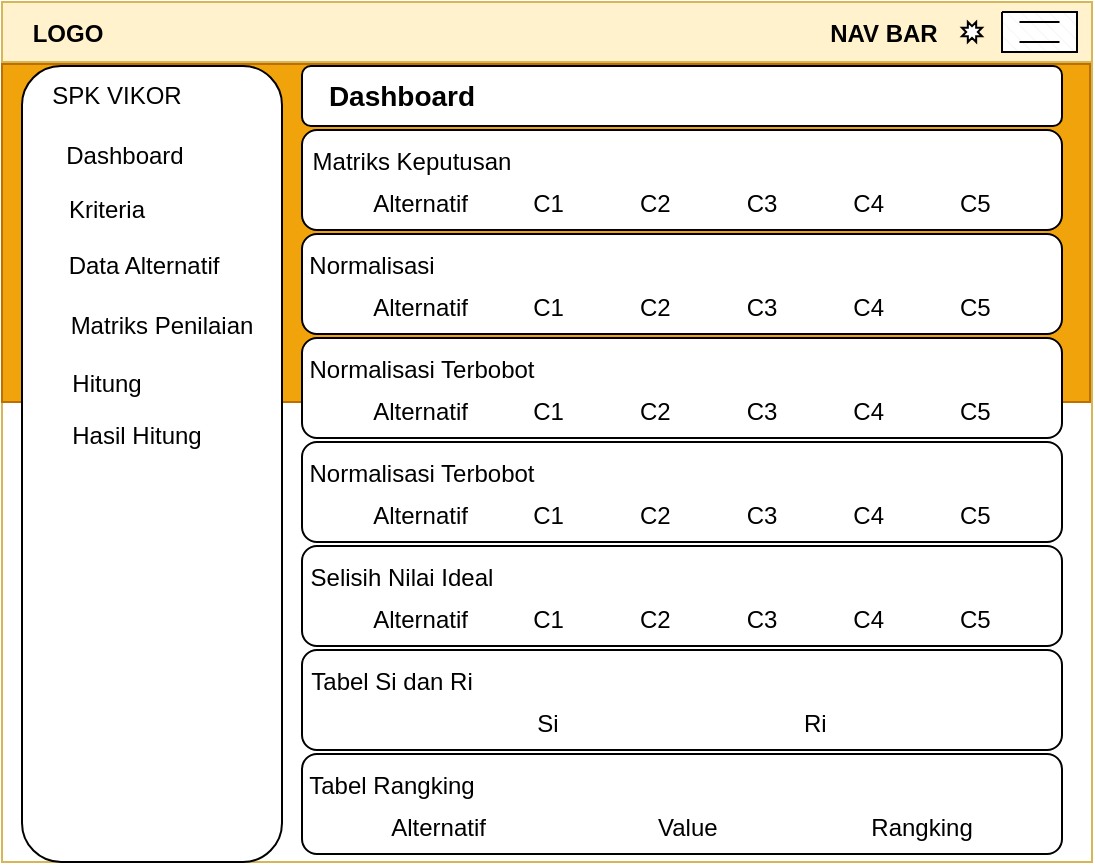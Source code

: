 <mxfile version="26.0.15">
  <diagram name="Page-1" id="aaigWF0Ru4Yv-c08-lzY">
    <mxGraphModel dx="401" dy="526" grid="1" gridSize="10" guides="1" tooltips="1" connect="1" arrows="1" fold="1" page="1" pageScale="1" pageWidth="850" pageHeight="1100" math="0" shadow="0">
      <root>
        <mxCell id="0" />
        <mxCell id="1" parent="0" />
        <mxCell id="7SgfFDNs0vVQlwyfrAhU-2" value="    LOGO                                                                                                             NAV BAR" style="swimlane;align=left;startSize=30;fillColor=#fff2cc;strokeColor=#d6b656;" parent="1" vertex="1">
          <mxGeometry x="180" y="120" width="545" height="430" as="geometry" />
        </mxCell>
        <mxCell id="SCkpYGw8QP5u7pUrOYQa-1" value="" style="rounded=0;whiteSpace=wrap;html=1;fillColor=#f0a30a;fontColor=#000000;strokeColor=#BD7000;" vertex="1" parent="7SgfFDNs0vVQlwyfrAhU-2">
          <mxGeometry y="31" width="544" height="169" as="geometry" />
        </mxCell>
        <mxCell id="7SgfFDNs0vVQlwyfrAhU-3" value="" style="rounded=1;whiteSpace=wrap;html=1;" parent="7SgfFDNs0vVQlwyfrAhU-2" vertex="1">
          <mxGeometry x="150" y="32" width="380" height="30" as="geometry" />
        </mxCell>
        <mxCell id="7SgfFDNs0vVQlwyfrAhU-4" value="" style="rounded=1;whiteSpace=wrap;html=1;" parent="7SgfFDNs0vVQlwyfrAhU-2" vertex="1">
          <mxGeometry x="10" y="32" width="130" height="398" as="geometry" />
        </mxCell>
        <mxCell id="7SgfFDNs0vVQlwyfrAhU-5" value="" style="verticalLabelPosition=bottom;verticalAlign=top;html=1;shape=mxgraph.basic.patternFillRect;fillStyle=diagRev;step=5;fillStrokeWidth=0.2;fillStrokeColor=#dddddd;align=right;" parent="7SgfFDNs0vVQlwyfrAhU-2" vertex="1">
          <mxGeometry x="500" y="5" width="37.5" height="20" as="geometry" />
        </mxCell>
        <mxCell id="7SgfFDNs0vVQlwyfrAhU-6" value="" style="endArrow=none;html=1;rounded=0;" parent="7SgfFDNs0vVQlwyfrAhU-2" edge="1">
          <mxGeometry relative="1" as="geometry">
            <mxPoint x="508.75" y="10" as="sourcePoint" />
            <mxPoint x="528.75" y="10" as="targetPoint" />
          </mxGeometry>
        </mxCell>
        <mxCell id="7SgfFDNs0vVQlwyfrAhU-7" value="" style="verticalLabelPosition=bottom;verticalAlign=top;html=1;shape=mxgraph.basic.8_point_star" parent="7SgfFDNs0vVQlwyfrAhU-2" vertex="1">
          <mxGeometry x="480" y="10" width="10" height="10" as="geometry" />
        </mxCell>
        <mxCell id="7SgfFDNs0vVQlwyfrAhU-8" value="" style="endArrow=none;html=1;rounded=0;" parent="7SgfFDNs0vVQlwyfrAhU-2" edge="1">
          <mxGeometry relative="1" as="geometry">
            <mxPoint x="508.75" y="20" as="sourcePoint" />
            <mxPoint x="528.75" y="20" as="targetPoint" />
          </mxGeometry>
        </mxCell>
        <mxCell id="7SgfFDNs0vVQlwyfrAhU-9" value="&lt;b&gt;Dashboard&lt;/b&gt;" style="text;html=1;align=center;verticalAlign=middle;whiteSpace=wrap;rounded=0;fontSize=14;" parent="7SgfFDNs0vVQlwyfrAhU-2" vertex="1">
          <mxGeometry x="150" y="32" width="100" height="30" as="geometry" />
        </mxCell>
        <mxCell id="7SgfFDNs0vVQlwyfrAhU-10" value="SPK VIKOR" style="text;html=1;align=center;verticalAlign=middle;whiteSpace=wrap;rounded=0;" parent="7SgfFDNs0vVQlwyfrAhU-2" vertex="1">
          <mxGeometry x="20" y="37" width="75" height="20" as="geometry" />
        </mxCell>
        <mxCell id="7SgfFDNs0vVQlwyfrAhU-11" value="Dashboard" style="text;html=1;align=center;verticalAlign=middle;whiteSpace=wrap;rounded=0;" parent="7SgfFDNs0vVQlwyfrAhU-2" vertex="1">
          <mxGeometry x="23.5" y="67" width="75" height="20" as="geometry" />
        </mxCell>
        <mxCell id="7SgfFDNs0vVQlwyfrAhU-12" value="Matriks Penilaian" style="text;html=1;align=center;verticalAlign=middle;whiteSpace=wrap;rounded=0;" parent="7SgfFDNs0vVQlwyfrAhU-2" vertex="1">
          <mxGeometry x="30.5" y="152" width="97.5" height="20" as="geometry" />
        </mxCell>
        <mxCell id="7SgfFDNs0vVQlwyfrAhU-13" value="Data Alternatif" style="text;html=1;align=center;verticalAlign=middle;whiteSpace=wrap;rounded=0;" parent="7SgfFDNs0vVQlwyfrAhU-2" vertex="1">
          <mxGeometry x="31" y="122" width="80" height="20" as="geometry" />
        </mxCell>
        <mxCell id="7SgfFDNs0vVQlwyfrAhU-14" value="Kriteria" style="text;html=1;align=center;verticalAlign=middle;whiteSpace=wrap;rounded=0;" parent="7SgfFDNs0vVQlwyfrAhU-2" vertex="1">
          <mxGeometry x="15" y="94" width="75" height="20" as="geometry" />
        </mxCell>
        <mxCell id="7SgfFDNs0vVQlwyfrAhU-15" value="Hitung" style="text;html=1;align=center;verticalAlign=middle;whiteSpace=wrap;rounded=0;" parent="7SgfFDNs0vVQlwyfrAhU-2" vertex="1">
          <mxGeometry x="14.5" y="181" width="75" height="20" as="geometry" />
        </mxCell>
        <mxCell id="7SgfFDNs0vVQlwyfrAhU-16" value="Hasil Hitung" style="text;html=1;align=center;verticalAlign=middle;whiteSpace=wrap;rounded=0;" parent="7SgfFDNs0vVQlwyfrAhU-2" vertex="1">
          <mxGeometry x="29.5" y="207" width="75" height="20" as="geometry" />
        </mxCell>
        <mxCell id="7SgfFDNs0vVQlwyfrAhU-17" value="" style="rounded=1;whiteSpace=wrap;html=1;" parent="7SgfFDNs0vVQlwyfrAhU-2" vertex="1">
          <mxGeometry x="150" y="64" width="380" height="50" as="geometry" />
        </mxCell>
        <mxCell id="7SgfFDNs0vVQlwyfrAhU-18" value="Alternatif&lt;span style=&quot;white-space: pre;&quot;&gt;&#x9;&lt;/span&gt;&lt;span style=&quot;white-space: pre;&quot;&gt;&#x9;&lt;/span&gt;C1&lt;span style=&quot;white-space: pre;&quot;&gt;&#x9;&lt;span style=&quot;white-space: pre;&quot;&gt;&#x9;&lt;/span&gt;&lt;/span&gt;C2&lt;span style=&quot;white-space: pre;&quot;&gt;&#x9;&lt;span style=&quot;white-space: pre;&quot;&gt;&#x9;&lt;/span&gt;&lt;/span&gt;C3&lt;span style=&quot;white-space: pre;&quot;&gt;&#x9;&lt;span style=&quot;white-space: pre;&quot;&gt;&#x9;&lt;/span&gt;&lt;/span&gt;C4&lt;span style=&quot;white-space: pre;&quot;&gt;&#x9;&lt;span style=&quot;white-space: pre;&quot;&gt;&#x9;&lt;/span&gt;&lt;/span&gt;C5" style="text;html=1;align=center;verticalAlign=middle;whiteSpace=wrap;rounded=0;" parent="7SgfFDNs0vVQlwyfrAhU-2" vertex="1">
          <mxGeometry x="160" y="91" width="360" height="20" as="geometry" />
        </mxCell>
        <mxCell id="7SgfFDNs0vVQlwyfrAhU-22" value="Matriks Keputusan" style="text;html=1;align=center;verticalAlign=middle;whiteSpace=wrap;rounded=0;" parent="7SgfFDNs0vVQlwyfrAhU-2" vertex="1">
          <mxGeometry x="150" y="68" width="110" height="23" as="geometry" />
        </mxCell>
        <mxCell id="7SgfFDNs0vVQlwyfrAhU-27" value="" style="rounded=1;whiteSpace=wrap;html=1;" parent="7SgfFDNs0vVQlwyfrAhU-2" vertex="1">
          <mxGeometry x="150" y="116" width="380" height="50" as="geometry" />
        </mxCell>
        <mxCell id="7SgfFDNs0vVQlwyfrAhU-28" value="Alternatif&lt;span style=&quot;white-space: pre;&quot;&gt;&#x9;&lt;/span&gt;&lt;span style=&quot;white-space: pre;&quot;&gt;&#x9;&lt;/span&gt;C1&lt;span style=&quot;white-space: pre;&quot;&gt;&#x9;&lt;span style=&quot;white-space: pre;&quot;&gt;&#x9;&lt;/span&gt;&lt;/span&gt;C2&lt;span style=&quot;white-space: pre;&quot;&gt;&#x9;&lt;span style=&quot;white-space: pre;&quot;&gt;&#x9;&lt;/span&gt;&lt;/span&gt;C3&lt;span style=&quot;white-space: pre;&quot;&gt;&#x9;&lt;span style=&quot;white-space: pre;&quot;&gt;&#x9;&lt;/span&gt;&lt;/span&gt;C4&lt;span style=&quot;white-space: pre;&quot;&gt;&#x9;&lt;span style=&quot;white-space: pre;&quot;&gt;&#x9;&lt;/span&gt;&lt;/span&gt;C5" style="text;html=1;align=center;verticalAlign=middle;whiteSpace=wrap;rounded=0;" parent="7SgfFDNs0vVQlwyfrAhU-2" vertex="1">
          <mxGeometry x="160" y="143" width="360" height="20" as="geometry" />
        </mxCell>
        <mxCell id="7SgfFDNs0vVQlwyfrAhU-29" value="Normalisasi" style="text;html=1;align=center;verticalAlign=middle;whiteSpace=wrap;rounded=0;" parent="7SgfFDNs0vVQlwyfrAhU-2" vertex="1">
          <mxGeometry x="150" y="120" width="70" height="23" as="geometry" />
        </mxCell>
        <mxCell id="7SgfFDNs0vVQlwyfrAhU-30" value="" style="rounded=1;whiteSpace=wrap;html=1;" parent="7SgfFDNs0vVQlwyfrAhU-2" vertex="1">
          <mxGeometry x="150" y="168" width="380" height="50" as="geometry" />
        </mxCell>
        <mxCell id="7SgfFDNs0vVQlwyfrAhU-31" value="Alternatif&lt;span style=&quot;white-space: pre;&quot;&gt;&#x9;&lt;/span&gt;&lt;span style=&quot;white-space: pre;&quot;&gt;&#x9;&lt;/span&gt;C1&lt;span style=&quot;white-space: pre;&quot;&gt;&#x9;&lt;span style=&quot;white-space: pre;&quot;&gt;&#x9;&lt;/span&gt;&lt;/span&gt;C2&lt;span style=&quot;white-space: pre;&quot;&gt;&#x9;&lt;span style=&quot;white-space: pre;&quot;&gt;&#x9;&lt;/span&gt;&lt;/span&gt;C3&lt;span style=&quot;white-space: pre;&quot;&gt;&#x9;&lt;span style=&quot;white-space: pre;&quot;&gt;&#x9;&lt;/span&gt;&lt;/span&gt;C4&lt;span style=&quot;white-space: pre;&quot;&gt;&#x9;&lt;span style=&quot;white-space: pre;&quot;&gt;&#x9;&lt;/span&gt;&lt;/span&gt;C5" style="text;html=1;align=center;verticalAlign=middle;whiteSpace=wrap;rounded=0;" parent="7SgfFDNs0vVQlwyfrAhU-2" vertex="1">
          <mxGeometry x="160" y="195" width="360" height="20" as="geometry" />
        </mxCell>
        <mxCell id="7SgfFDNs0vVQlwyfrAhU-32" value="Normalisasi Terbobot" style="text;html=1;align=center;verticalAlign=middle;whiteSpace=wrap;rounded=0;" parent="7SgfFDNs0vVQlwyfrAhU-2" vertex="1">
          <mxGeometry x="150" y="172" width="120" height="23" as="geometry" />
        </mxCell>
        <mxCell id="7SgfFDNs0vVQlwyfrAhU-33" value="" style="rounded=1;whiteSpace=wrap;html=1;" parent="7SgfFDNs0vVQlwyfrAhU-2" vertex="1">
          <mxGeometry x="150" y="220" width="380" height="50" as="geometry" />
        </mxCell>
        <mxCell id="7SgfFDNs0vVQlwyfrAhU-34" value="Alternatif&lt;span style=&quot;white-space: pre;&quot;&gt;&#x9;&lt;/span&gt;&lt;span style=&quot;white-space: pre;&quot;&gt;&#x9;&lt;/span&gt;C1&lt;span style=&quot;white-space: pre;&quot;&gt;&#x9;&lt;span style=&quot;white-space: pre;&quot;&gt;&#x9;&lt;/span&gt;&lt;/span&gt;C2&lt;span style=&quot;white-space: pre;&quot;&gt;&#x9;&lt;span style=&quot;white-space: pre;&quot;&gt;&#x9;&lt;/span&gt;&lt;/span&gt;C3&lt;span style=&quot;white-space: pre;&quot;&gt;&#x9;&lt;span style=&quot;white-space: pre;&quot;&gt;&#x9;&lt;/span&gt;&lt;/span&gt;C4&lt;span style=&quot;white-space: pre;&quot;&gt;&#x9;&lt;span style=&quot;white-space: pre;&quot;&gt;&#x9;&lt;/span&gt;&lt;/span&gt;C5" style="text;html=1;align=center;verticalAlign=middle;whiteSpace=wrap;rounded=0;" parent="7SgfFDNs0vVQlwyfrAhU-2" vertex="1">
          <mxGeometry x="160" y="247" width="360" height="20" as="geometry" />
        </mxCell>
        <mxCell id="7SgfFDNs0vVQlwyfrAhU-35" value="Normalisasi Terbobot" style="text;html=1;align=center;verticalAlign=middle;whiteSpace=wrap;rounded=0;" parent="7SgfFDNs0vVQlwyfrAhU-2" vertex="1">
          <mxGeometry x="150" y="224" width="120" height="23" as="geometry" />
        </mxCell>
        <mxCell id="7SgfFDNs0vVQlwyfrAhU-40" value="" style="rounded=1;whiteSpace=wrap;html=1;" parent="7SgfFDNs0vVQlwyfrAhU-2" vertex="1">
          <mxGeometry x="150" y="324" width="380" height="50" as="geometry" />
        </mxCell>
        <mxCell id="7SgfFDNs0vVQlwyfrAhU-41" value="Si&amp;nbsp; &lt;span style=&quot;white-space: pre;&quot;&gt;&#x9;&lt;/span&gt;&lt;span style=&quot;white-space: pre;&quot;&gt;&#x9;&lt;/span&gt;&lt;span style=&quot;white-space: pre;&quot;&gt;&#x9;&lt;/span&gt;&lt;span style=&quot;white-space: pre;&quot;&gt;&#x9;&lt;span style=&quot;white-space: pre;&quot;&gt;&#x9;&lt;/span&gt;&lt;/span&gt;Ri" style="text;html=1;align=center;verticalAlign=middle;whiteSpace=wrap;rounded=0;" parent="7SgfFDNs0vVQlwyfrAhU-2" vertex="1">
          <mxGeometry x="160" y="351" width="360" height="20" as="geometry" />
        </mxCell>
        <mxCell id="7SgfFDNs0vVQlwyfrAhU-42" value="Tabel Si dan Ri" style="text;html=1;align=center;verticalAlign=middle;whiteSpace=wrap;rounded=0;" parent="7SgfFDNs0vVQlwyfrAhU-2" vertex="1">
          <mxGeometry x="150" y="328" width="90" height="23" as="geometry" />
        </mxCell>
        <mxCell id="7SgfFDNs0vVQlwyfrAhU-43" value="" style="rounded=1;whiteSpace=wrap;html=1;" parent="7SgfFDNs0vVQlwyfrAhU-2" vertex="1">
          <mxGeometry x="150" y="376" width="380" height="50" as="geometry" />
        </mxCell>
        <mxCell id="7SgfFDNs0vVQlwyfrAhU-44" value="Alternatif&amp;nbsp;&lt;span style=&quot;white-space: pre;&quot;&gt;&#x9;&lt;/span&gt;&lt;span style=&quot;white-space: pre;&quot;&gt;&#x9;&lt;span style=&quot;white-space: pre;&quot;&gt;&#x9;&lt;span style=&quot;white-space: pre;&quot;&gt;&#x9;&lt;/span&gt;&lt;/span&gt;&lt;/span&gt;Value&lt;span style=&quot;white-space: pre;&quot;&gt;&#x9;&lt;span style=&quot;white-space: pre;&quot;&gt;&#x9;&lt;/span&gt;&lt;span style=&quot;white-space: pre;&quot;&gt;&#x9;&lt;/span&gt;&lt;/span&gt;Rangking" style="text;html=1;align=center;verticalAlign=middle;whiteSpace=wrap;rounded=0;" parent="7SgfFDNs0vVQlwyfrAhU-2" vertex="1">
          <mxGeometry x="160" y="403" width="360" height="20" as="geometry" />
        </mxCell>
        <mxCell id="7SgfFDNs0vVQlwyfrAhU-45" value="Tabel Rangking" style="text;html=1;align=center;verticalAlign=middle;whiteSpace=wrap;rounded=0;" parent="7SgfFDNs0vVQlwyfrAhU-2" vertex="1">
          <mxGeometry x="150" y="380" width="90" height="23" as="geometry" />
        </mxCell>
        <mxCell id="7SgfFDNs0vVQlwyfrAhU-37" value="" style="rounded=1;whiteSpace=wrap;html=1;" parent="1" vertex="1">
          <mxGeometry x="330" y="392" width="380" height="50" as="geometry" />
        </mxCell>
        <mxCell id="7SgfFDNs0vVQlwyfrAhU-38" value="Alternatif&lt;span style=&quot;white-space: pre;&quot;&gt;&#x9;&lt;/span&gt;&lt;span style=&quot;white-space: pre;&quot;&gt;&#x9;&lt;/span&gt;C1&lt;span style=&quot;white-space: pre;&quot;&gt;&#x9;&lt;span style=&quot;white-space: pre;&quot;&gt;&#x9;&lt;/span&gt;&lt;/span&gt;C2&lt;span style=&quot;white-space: pre;&quot;&gt;&#x9;&lt;span style=&quot;white-space: pre;&quot;&gt;&#x9;&lt;/span&gt;&lt;/span&gt;C3&lt;span style=&quot;white-space: pre;&quot;&gt;&#x9;&lt;span style=&quot;white-space: pre;&quot;&gt;&#x9;&lt;/span&gt;&lt;/span&gt;C4&lt;span style=&quot;white-space: pre;&quot;&gt;&#x9;&lt;span style=&quot;white-space: pre;&quot;&gt;&#x9;&lt;/span&gt;&lt;/span&gt;C5" style="text;html=1;align=center;verticalAlign=middle;whiteSpace=wrap;rounded=0;" parent="1" vertex="1">
          <mxGeometry x="340" y="419" width="360" height="20" as="geometry" />
        </mxCell>
        <mxCell id="7SgfFDNs0vVQlwyfrAhU-39" value="Selisih Nilai Ideal" style="text;html=1;align=center;verticalAlign=middle;whiteSpace=wrap;rounded=0;" parent="1" vertex="1">
          <mxGeometry x="330" y="396" width="100" height="23" as="geometry" />
        </mxCell>
      </root>
    </mxGraphModel>
  </diagram>
</mxfile>
